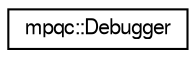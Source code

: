 digraph "Graphical Class Hierarchy"
{
 // LATEX_PDF_SIZE
  edge [fontname="FreeSans",fontsize="10",labelfontname="FreeSans",labelfontsize="10"];
  node [fontname="FreeSans",fontsize="10",shape=record];
  rankdir="LR";
  Node0 [label="mpqc::Debugger",height=0.2,width=0.4,color="black", fillcolor="white", style="filled",URL="$classmpqc_1_1_debugger.html",tooltip=" "];
}
